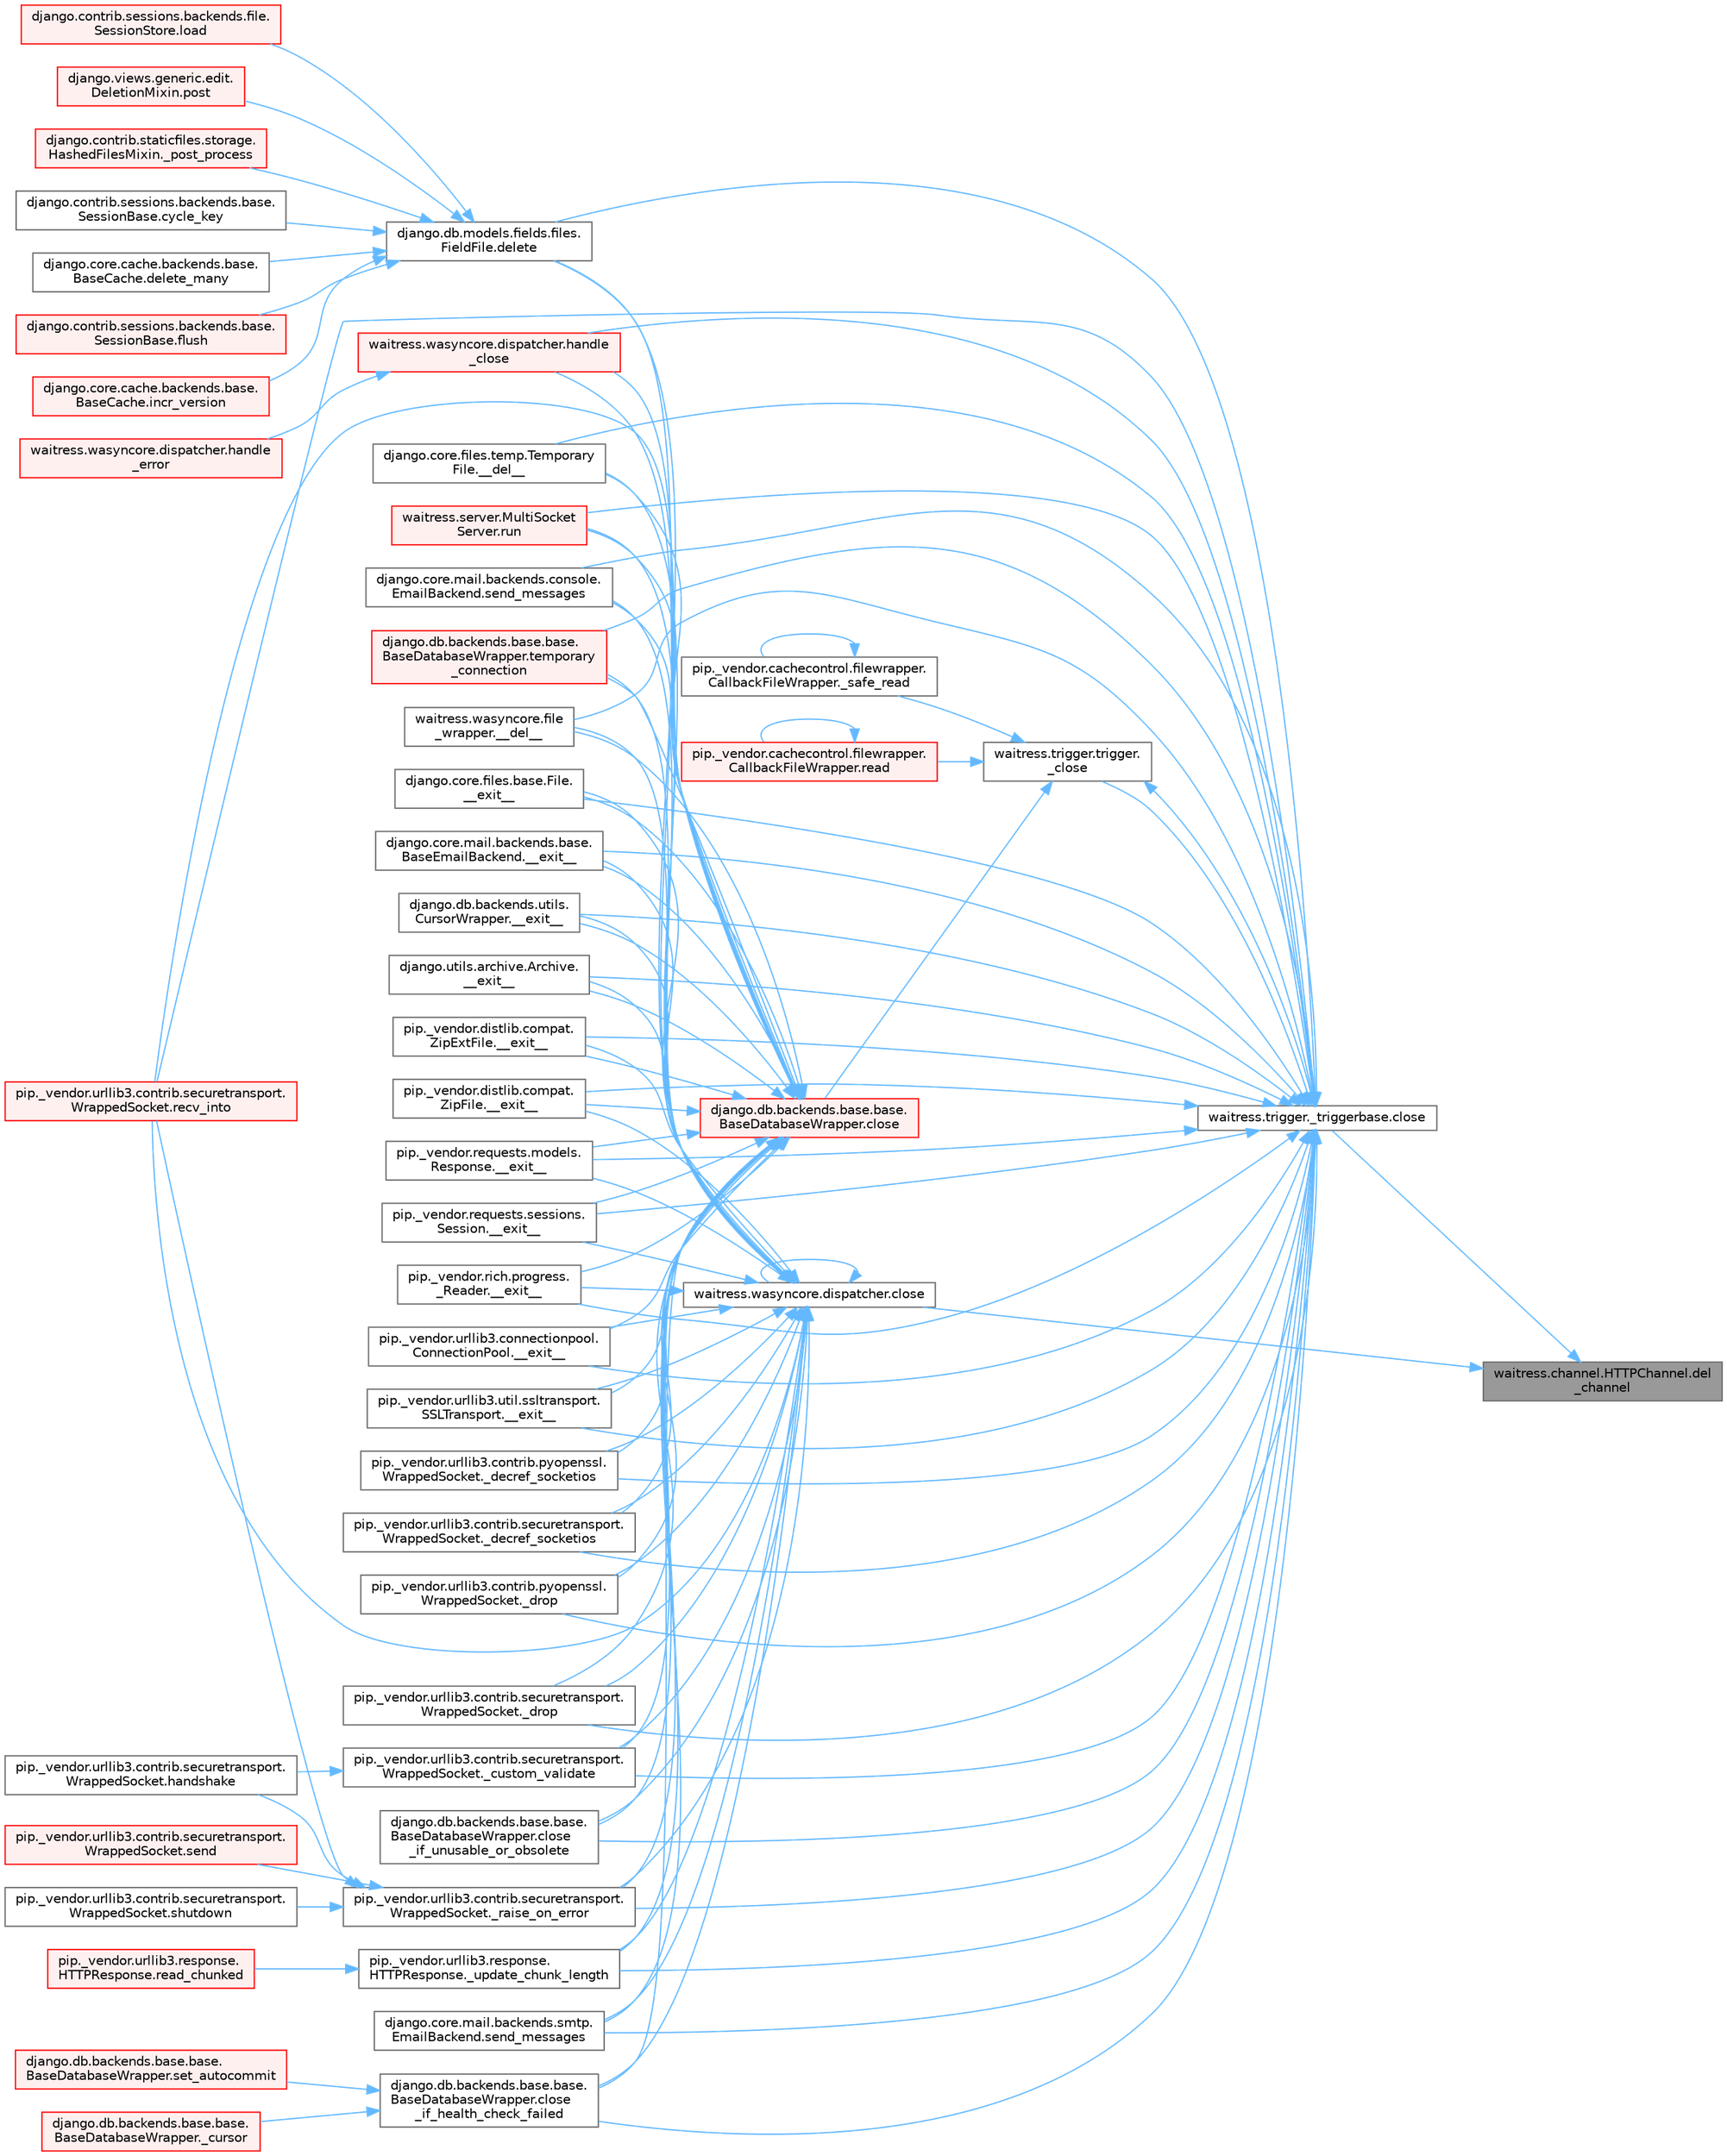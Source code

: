 digraph "waitress.channel.HTTPChannel.del_channel"
{
 // LATEX_PDF_SIZE
  bgcolor="transparent";
  edge [fontname=Helvetica,fontsize=10,labelfontname=Helvetica,labelfontsize=10];
  node [fontname=Helvetica,fontsize=10,shape=box,height=0.2,width=0.4];
  rankdir="RL";
  Node1 [id="Node000001",label="waitress.channel.HTTPChannel.del\l_channel",height=0.2,width=0.4,color="gray40", fillcolor="grey60", style="filled", fontcolor="black",tooltip=" "];
  Node1 -> Node2 [id="edge1_Node000001_Node000002",dir="back",color="steelblue1",style="solid",tooltip=" "];
  Node2 [id="Node000002",label="waitress.trigger._triggerbase.close",height=0.2,width=0.4,color="grey40", fillcolor="white", style="filled",URL="$classwaitress_1_1trigger_1_1__triggerbase.html#a233bfdafc3a89d16231bdb1ffb64c721",tooltip=" "];
  Node2 -> Node3 [id="edge2_Node000002_Node000003",dir="back",color="steelblue1",style="solid",tooltip=" "];
  Node3 [id="Node000003",label="django.core.files.temp.Temporary\lFile.__del__",height=0.2,width=0.4,color="grey40", fillcolor="white", style="filled",URL="$classdjango_1_1core_1_1files_1_1temp_1_1_temporary_file.html#a95809e90e91ff4f43e62813734a1ff5f",tooltip=" "];
  Node2 -> Node4 [id="edge3_Node000002_Node000004",dir="back",color="steelblue1",style="solid",tooltip=" "];
  Node4 [id="Node000004",label="waitress.wasyncore.file\l_wrapper.__del__",height=0.2,width=0.4,color="grey40", fillcolor="white", style="filled",URL="$classwaitress_1_1wasyncore_1_1file__wrapper.html#a4e25ecc24a6210bc5e295c433e632780",tooltip=" "];
  Node2 -> Node5 [id="edge4_Node000002_Node000005",dir="back",color="steelblue1",style="solid",tooltip=" "];
  Node5 [id="Node000005",label="django.core.files.base.File.\l__exit__",height=0.2,width=0.4,color="grey40", fillcolor="white", style="filled",URL="$classdjango_1_1core_1_1files_1_1base_1_1_file.html#ae0b1191c5014d84fee107227495e239c",tooltip=" "];
  Node2 -> Node6 [id="edge5_Node000002_Node000006",dir="back",color="steelblue1",style="solid",tooltip=" "];
  Node6 [id="Node000006",label="django.core.mail.backends.base.\lBaseEmailBackend.__exit__",height=0.2,width=0.4,color="grey40", fillcolor="white", style="filled",URL="$classdjango_1_1core_1_1mail_1_1backends_1_1base_1_1_base_email_backend.html#ab6610ac0ed4aba1a8172e85b59065503",tooltip=" "];
  Node2 -> Node7 [id="edge6_Node000002_Node000007",dir="back",color="steelblue1",style="solid",tooltip=" "];
  Node7 [id="Node000007",label="django.db.backends.utils.\lCursorWrapper.__exit__",height=0.2,width=0.4,color="grey40", fillcolor="white", style="filled",URL="$classdjango_1_1db_1_1backends_1_1utils_1_1_cursor_wrapper.html#a02f5176bb3b2e598d12ac8fdf26f3496",tooltip=" "];
  Node2 -> Node8 [id="edge7_Node000002_Node000008",dir="back",color="steelblue1",style="solid",tooltip=" "];
  Node8 [id="Node000008",label="django.utils.archive.Archive.\l__exit__",height=0.2,width=0.4,color="grey40", fillcolor="white", style="filled",URL="$classdjango_1_1utils_1_1archive_1_1_archive.html#a9a50df9316e6d45236868d7561a13d78",tooltip=" "];
  Node2 -> Node9 [id="edge8_Node000002_Node000009",dir="back",color="steelblue1",style="solid",tooltip=" "];
  Node9 [id="Node000009",label="pip._vendor.distlib.compat.\lZipExtFile.__exit__",height=0.2,width=0.4,color="grey40", fillcolor="white", style="filled",URL="$classpip_1_1__vendor_1_1distlib_1_1compat_1_1_zip_ext_file.html#ad18398fe6a9f5109a3b0a62aa29d830c",tooltip=" "];
  Node2 -> Node10 [id="edge9_Node000002_Node000010",dir="back",color="steelblue1",style="solid",tooltip=" "];
  Node10 [id="Node000010",label="pip._vendor.distlib.compat.\lZipFile.__exit__",height=0.2,width=0.4,color="grey40", fillcolor="white", style="filled",URL="$classpip_1_1__vendor_1_1distlib_1_1compat_1_1_zip_file.html#ae730617981b5947edb5f7838f1caabb4",tooltip=" "];
  Node2 -> Node11 [id="edge10_Node000002_Node000011",dir="back",color="steelblue1",style="solid",tooltip=" "];
  Node11 [id="Node000011",label="pip._vendor.requests.models.\lResponse.__exit__",height=0.2,width=0.4,color="grey40", fillcolor="white", style="filled",URL="$classpip_1_1__vendor_1_1requests_1_1models_1_1_response.html#a1f5f32680ba6cd5002b2c19b7b8b0705",tooltip=" "];
  Node2 -> Node12 [id="edge11_Node000002_Node000012",dir="back",color="steelblue1",style="solid",tooltip=" "];
  Node12 [id="Node000012",label="pip._vendor.requests.sessions.\lSession.__exit__",height=0.2,width=0.4,color="grey40", fillcolor="white", style="filled",URL="$classpip_1_1__vendor_1_1requests_1_1sessions_1_1_session.html#aa063240820ab2fc28ed471a014a47963",tooltip=" "];
  Node2 -> Node13 [id="edge12_Node000002_Node000013",dir="back",color="steelblue1",style="solid",tooltip=" "];
  Node13 [id="Node000013",label="pip._vendor.rich.progress.\l_Reader.__exit__",height=0.2,width=0.4,color="grey40", fillcolor="white", style="filled",URL="$classpip_1_1__vendor_1_1rich_1_1progress_1_1___reader.html#a82781ca9c3ea0f5a0a3f9bd309e05b85",tooltip=" "];
  Node2 -> Node14 [id="edge13_Node000002_Node000014",dir="back",color="steelblue1",style="solid",tooltip=" "];
  Node14 [id="Node000014",label="pip._vendor.urllib3.connectionpool.\lConnectionPool.__exit__",height=0.2,width=0.4,color="grey40", fillcolor="white", style="filled",URL="$classpip_1_1__vendor_1_1urllib3_1_1connectionpool_1_1_connection_pool.html#adfa39f03564a54c98c18206145aa9d0f",tooltip=" "];
  Node2 -> Node15 [id="edge14_Node000002_Node000015",dir="back",color="steelblue1",style="solid",tooltip=" "];
  Node15 [id="Node000015",label="pip._vendor.urllib3.util.ssltransport.\lSSLTransport.__exit__",height=0.2,width=0.4,color="grey40", fillcolor="white", style="filled",URL="$classpip_1_1__vendor_1_1urllib3_1_1util_1_1ssltransport_1_1_s_s_l_transport.html#ae3f2aec625e9a75bbcd96b467cf3b7fd",tooltip=" "];
  Node2 -> Node16 [id="edge15_Node000002_Node000016",dir="back",color="steelblue1",style="solid",tooltip=" "];
  Node16 [id="Node000016",label="waitress.trigger.trigger.\l_close",height=0.2,width=0.4,color="grey40", fillcolor="white", style="filled",URL="$classwaitress_1_1trigger_1_1trigger.html#a6d2c9b3a930a46129c0d45122ee19494",tooltip=" "];
  Node16 -> Node17 [id="edge16_Node000016_Node000017",dir="back",color="steelblue1",style="solid",tooltip=" "];
  Node17 [id="Node000017",label="pip._vendor.cachecontrol.filewrapper.\lCallbackFileWrapper._safe_read",height=0.2,width=0.4,color="grey40", fillcolor="white", style="filled",URL="$classpip_1_1__vendor_1_1cachecontrol_1_1filewrapper_1_1_callback_file_wrapper.html#aa5efb6219ceca3e2b3d937a8a91a7e5f",tooltip=" "];
  Node17 -> Node17 [id="edge17_Node000017_Node000017",dir="back",color="steelblue1",style="solid",tooltip=" "];
  Node16 -> Node18 [id="edge18_Node000016_Node000018",dir="back",color="steelblue1",style="solid",tooltip=" "];
  Node18 [id="Node000018",label="django.db.backends.base.base.\lBaseDatabaseWrapper.close",height=0.2,width=0.4,color="red", fillcolor="#FFF0F0", style="filled",URL="$classdjango_1_1db_1_1backends_1_1base_1_1base_1_1_base_database_wrapper.html#a01214a9b91408274fbc34cb062baf2bc",tooltip=" "];
  Node18 -> Node3 [id="edge19_Node000018_Node000003",dir="back",color="steelblue1",style="solid",tooltip=" "];
  Node18 -> Node4 [id="edge20_Node000018_Node000004",dir="back",color="steelblue1",style="solid",tooltip=" "];
  Node18 -> Node5 [id="edge21_Node000018_Node000005",dir="back",color="steelblue1",style="solid",tooltip=" "];
  Node18 -> Node6 [id="edge22_Node000018_Node000006",dir="back",color="steelblue1",style="solid",tooltip=" "];
  Node18 -> Node7 [id="edge23_Node000018_Node000007",dir="back",color="steelblue1",style="solid",tooltip=" "];
  Node18 -> Node8 [id="edge24_Node000018_Node000008",dir="back",color="steelblue1",style="solid",tooltip=" "];
  Node18 -> Node9 [id="edge25_Node000018_Node000009",dir="back",color="steelblue1",style="solid",tooltip=" "];
  Node18 -> Node10 [id="edge26_Node000018_Node000010",dir="back",color="steelblue1",style="solid",tooltip=" "];
  Node18 -> Node11 [id="edge27_Node000018_Node000011",dir="back",color="steelblue1",style="solid",tooltip=" "];
  Node18 -> Node12 [id="edge28_Node000018_Node000012",dir="back",color="steelblue1",style="solid",tooltip=" "];
  Node18 -> Node13 [id="edge29_Node000018_Node000013",dir="back",color="steelblue1",style="solid",tooltip=" "];
  Node18 -> Node14 [id="edge30_Node000018_Node000014",dir="back",color="steelblue1",style="solid",tooltip=" "];
  Node18 -> Node15 [id="edge31_Node000018_Node000015",dir="back",color="steelblue1",style="solid",tooltip=" "];
  Node18 -> Node74 [id="edge32_Node000018_Node000074",dir="back",color="steelblue1",style="solid",tooltip=" "];
  Node74 [id="Node000074",label="pip._vendor.urllib3.contrib.securetransport.\lWrappedSocket._custom_validate",height=0.2,width=0.4,color="grey40", fillcolor="white", style="filled",URL="$classpip_1_1__vendor_1_1urllib3_1_1contrib_1_1securetransport_1_1_wrapped_socket.html#a792d7036b5574cd74ffbf75a1d40e8ea",tooltip=" "];
  Node74 -> Node75 [id="edge33_Node000074_Node000075",dir="back",color="steelblue1",style="solid",tooltip=" "];
  Node75 [id="Node000075",label="pip._vendor.urllib3.contrib.securetransport.\lWrappedSocket.handshake",height=0.2,width=0.4,color="grey40", fillcolor="white", style="filled",URL="$classpip_1_1__vendor_1_1urllib3_1_1contrib_1_1securetransport_1_1_wrapped_socket.html#ac0de046ad30d232ba19920b348f1b1e3",tooltip=" "];
  Node18 -> Node76 [id="edge34_Node000018_Node000076",dir="back",color="steelblue1",style="solid",tooltip=" "];
  Node76 [id="Node000076",label="pip._vendor.urllib3.contrib.pyopenssl.\lWrappedSocket._decref_socketios",height=0.2,width=0.4,color="grey40", fillcolor="white", style="filled",URL="$classpip_1_1__vendor_1_1urllib3_1_1contrib_1_1pyopenssl_1_1_wrapped_socket.html#a852978001c35f19a5668b6b635b4d466",tooltip=" "];
  Node18 -> Node77 [id="edge35_Node000018_Node000077",dir="back",color="steelblue1",style="solid",tooltip=" "];
  Node77 [id="Node000077",label="pip._vendor.urllib3.contrib.securetransport.\lWrappedSocket._decref_socketios",height=0.2,width=0.4,color="grey40", fillcolor="white", style="filled",URL="$classpip_1_1__vendor_1_1urllib3_1_1contrib_1_1securetransport_1_1_wrapped_socket.html#aece833c51ea926f1a23410d725e8e0bc",tooltip=" "];
  Node18 -> Node78 [id="edge36_Node000018_Node000078",dir="back",color="steelblue1",style="solid",tooltip=" "];
  Node78 [id="Node000078",label="pip._vendor.urllib3.contrib.pyopenssl.\lWrappedSocket._drop",height=0.2,width=0.4,color="grey40", fillcolor="white", style="filled",URL="$classpip_1_1__vendor_1_1urllib3_1_1contrib_1_1pyopenssl_1_1_wrapped_socket.html#a7d3e248bcf60a9d8606bbcde69f785f5",tooltip=" "];
  Node18 -> Node79 [id="edge37_Node000018_Node000079",dir="back",color="steelblue1",style="solid",tooltip=" "];
  Node79 [id="Node000079",label="pip._vendor.urllib3.contrib.securetransport.\lWrappedSocket._drop",height=0.2,width=0.4,color="grey40", fillcolor="white", style="filled",URL="$classpip_1_1__vendor_1_1urllib3_1_1contrib_1_1securetransport_1_1_wrapped_socket.html#aa5120335fca67c7dd6cc4b1cf6d7e74f",tooltip=" "];
  Node18 -> Node80 [id="edge38_Node000018_Node000080",dir="back",color="steelblue1",style="solid",tooltip=" "];
  Node80 [id="Node000080",label="pip._vendor.urllib3.contrib.securetransport.\lWrappedSocket._raise_on_error",height=0.2,width=0.4,color="grey40", fillcolor="white", style="filled",URL="$classpip_1_1__vendor_1_1urllib3_1_1contrib_1_1securetransport_1_1_wrapped_socket.html#ae89ceec48b026fbcf5e9888ee21e0c09",tooltip=" "];
  Node80 -> Node75 [id="edge39_Node000080_Node000075",dir="back",color="steelblue1",style="solid",tooltip=" "];
  Node80 -> Node81 [id="edge40_Node000080_Node000081",dir="back",color="steelblue1",style="solid",tooltip=" "];
  Node81 [id="Node000081",label="pip._vendor.urllib3.contrib.securetransport.\lWrappedSocket.recv_into",height=0.2,width=0.4,color="red", fillcolor="#FFF0F0", style="filled",URL="$classpip_1_1__vendor_1_1urllib3_1_1contrib_1_1securetransport_1_1_wrapped_socket.html#aedfc3cd814ef6075e6907e05860b45d6",tooltip=" "];
  Node80 -> Node88 [id="edge41_Node000080_Node000088",dir="back",color="steelblue1",style="solid",tooltip=" "];
  Node88 [id="Node000088",label="pip._vendor.urllib3.contrib.securetransport.\lWrappedSocket.send",height=0.2,width=0.4,color="red", fillcolor="#FFF0F0", style="filled",URL="$classpip_1_1__vendor_1_1urllib3_1_1contrib_1_1securetransport_1_1_wrapped_socket.html#afefa6637ff2836086372e94b4872b076",tooltip=" "];
  Node80 -> Node3168 [id="edge42_Node000080_Node003168",dir="back",color="steelblue1",style="solid",tooltip=" "];
  Node3168 [id="Node003168",label="pip._vendor.urllib3.contrib.securetransport.\lWrappedSocket.shutdown",height=0.2,width=0.4,color="grey40", fillcolor="white", style="filled",URL="$classpip_1_1__vendor_1_1urllib3_1_1contrib_1_1securetransport_1_1_wrapped_socket.html#a79f6f2e4ac70c666d900fead9d4d577d",tooltip=" "];
  Node18 -> Node188 [id="edge43_Node000018_Node000188",dir="back",color="steelblue1",style="solid",tooltip=" "];
  Node188 [id="Node000188",label="pip._vendor.urllib3.response.\lHTTPResponse._update_chunk_length",height=0.2,width=0.4,color="grey40", fillcolor="white", style="filled",URL="$classpip_1_1__vendor_1_1urllib3_1_1response_1_1_h_t_t_p_response.html#adbdd73c32bc7b36f2120d5ab8189e8d8",tooltip=" "];
  Node188 -> Node189 [id="edge44_Node000188_Node000189",dir="back",color="steelblue1",style="solid",tooltip=" "];
  Node189 [id="Node000189",label="pip._vendor.urllib3.response.\lHTTPResponse.read_chunked",height=0.2,width=0.4,color="red", fillcolor="#FFF0F0", style="filled",URL="$classpip_1_1__vendor_1_1urllib3_1_1response_1_1_h_t_t_p_response.html#a6d821d8da48e729768e93a7058db6d8e",tooltip=" "];
  Node18 -> Node411 [id="edge45_Node000018_Node000411",dir="back",color="steelblue1",style="solid",tooltip=" "];
  Node411 [id="Node000411",label="django.db.backends.base.base.\lBaseDatabaseWrapper.close\l_if_health_check_failed",height=0.2,width=0.4,color="grey40", fillcolor="white", style="filled",URL="$classdjango_1_1db_1_1backends_1_1base_1_1base_1_1_base_database_wrapper.html#a3f4d11734d2da94781f00468b6bd3981",tooltip=" "];
  Node411 -> Node412 [id="edge46_Node000411_Node000412",dir="back",color="steelblue1",style="solid",tooltip=" "];
  Node412 [id="Node000412",label="django.db.backends.base.base.\lBaseDatabaseWrapper._cursor",height=0.2,width=0.4,color="red", fillcolor="#FFF0F0", style="filled",URL="$classdjango_1_1db_1_1backends_1_1base_1_1base_1_1_base_database_wrapper.html#a4ab6e7f33d17ad7228f40516ace60c5f",tooltip=" "];
  Node411 -> Node468 [id="edge47_Node000411_Node000468",dir="back",color="steelblue1",style="solid",tooltip=" "];
  Node468 [id="Node000468",label="django.db.backends.base.base.\lBaseDatabaseWrapper.set_autocommit",height=0.2,width=0.4,color="red", fillcolor="#FFF0F0", style="filled",URL="$classdjango_1_1db_1_1backends_1_1base_1_1base_1_1_base_database_wrapper.html#ab1e9f32c123e4ccc36e4e7ae370d4fc2",tooltip=" "];
  Node18 -> Node1566 [id="edge48_Node000018_Node001566",dir="back",color="steelblue1",style="solid",tooltip=" "];
  Node1566 [id="Node001566",label="django.db.backends.base.base.\lBaseDatabaseWrapper.close\l_if_unusable_or_obsolete",height=0.2,width=0.4,color="grey40", fillcolor="white", style="filled",URL="$classdjango_1_1db_1_1backends_1_1base_1_1base_1_1_base_database_wrapper.html#a599dfc5a8da20da69ffa5a94869dad01",tooltip=" "];
  Node18 -> Node1567 [id="edge49_Node000018_Node001567",dir="back",color="steelblue1",style="solid",tooltip=" "];
  Node1567 [id="Node001567",label="django.db.models.fields.files.\lFieldFile.delete",height=0.2,width=0.4,color="grey40", fillcolor="white", style="filled",URL="$classdjango_1_1db_1_1models_1_1fields_1_1files_1_1_field_file.html#a9ceb820ca3d1263f793b61694dbc8214",tooltip=" "];
  Node1567 -> Node68 [id="edge50_Node001567_Node000068",dir="back",color="steelblue1",style="solid",tooltip=" "];
  Node68 [id="Node000068",label="django.contrib.staticfiles.storage.\lHashedFilesMixin._post_process",height=0.2,width=0.4,color="red", fillcolor="#FFF0F0", style="filled",URL="$classdjango_1_1contrib_1_1staticfiles_1_1storage_1_1_hashed_files_mixin.html#aa0c820223a4e686edd5d2c333d5a9336",tooltip=" "];
  Node1567 -> Node70 [id="edge51_Node001567_Node000070",dir="back",color="steelblue1",style="solid",tooltip=" "];
  Node70 [id="Node000070",label="django.contrib.sessions.backends.base.\lSessionBase.cycle_key",height=0.2,width=0.4,color="grey40", fillcolor="white", style="filled",URL="$classdjango_1_1contrib_1_1sessions_1_1backends_1_1base_1_1_session_base.html#a6955e9bebe4e5b7d463bccfcf9181016",tooltip=" "];
  Node1567 -> Node71 [id="edge52_Node001567_Node000071",dir="back",color="steelblue1",style="solid",tooltip=" "];
  Node71 [id="Node000071",label="django.core.cache.backends.base.\lBaseCache.delete_many",height=0.2,width=0.4,color="grey40", fillcolor="white", style="filled",URL="$classdjango_1_1core_1_1cache_1_1backends_1_1base_1_1_base_cache.html#a560226c6c5f05daec8c96ade18aa752b",tooltip=" "];
  Node1567 -> Node72 [id="edge53_Node001567_Node000072",dir="back",color="steelblue1",style="solid",tooltip=" "];
  Node72 [id="Node000072",label="django.contrib.sessions.backends.base.\lSessionBase.flush",height=0.2,width=0.4,color="red", fillcolor="#FFF0F0", style="filled",URL="$classdjango_1_1contrib_1_1sessions_1_1backends_1_1base_1_1_session_base.html#a915ab38003d5f0be1ce9f849583910bb",tooltip=" "];
  Node1567 -> Node516 [id="edge54_Node001567_Node000516",dir="back",color="steelblue1",style="solid",tooltip=" "];
  Node516 [id="Node000516",label="django.core.cache.backends.base.\lBaseCache.incr_version",height=0.2,width=0.4,color="red", fillcolor="#FFF0F0", style="filled",URL="$classdjango_1_1core_1_1cache_1_1backends_1_1base_1_1_base_cache.html#a3ac7d74ffcfca67e2afee86ecf858b34",tooltip=" "];
  Node1567 -> Node512 [id="edge55_Node001567_Node000512",dir="back",color="steelblue1",style="solid",tooltip=" "];
  Node512 [id="Node000512",label="django.contrib.sessions.backends.file.\lSessionStore.load",height=0.2,width=0.4,color="red", fillcolor="#FFF0F0", style="filled",URL="$classdjango_1_1contrib_1_1sessions_1_1backends_1_1file_1_1_session_store.html#a408fa63512306fbaa7bbb62742f0295f",tooltip=" "];
  Node1567 -> Node518 [id="edge56_Node001567_Node000518",dir="back",color="steelblue1",style="solid",tooltip=" "];
  Node518 [id="Node000518",label="django.views.generic.edit.\lDeletionMixin.post",height=0.2,width=0.4,color="red", fillcolor="#FFF0F0", style="filled",URL="$classdjango_1_1views_1_1generic_1_1edit_1_1_deletion_mixin.html#a93358facc5cc6e84423e8471745b2a68",tooltip=" "];
  Node18 -> Node1568 [id="edge57_Node000018_Node001568",dir="back",color="steelblue1",style="solid",tooltip=" "];
  Node1568 [id="Node001568",label="waitress.wasyncore.dispatcher.handle\l_close",height=0.2,width=0.4,color="red", fillcolor="#FFF0F0", style="filled",URL="$classwaitress_1_1wasyncore_1_1dispatcher.html#a3aa67ce99ade5536c206ebc997189803",tooltip=" "];
  Node1568 -> Node1569 [id="edge58_Node001568_Node001569",dir="back",color="steelblue1",style="solid",tooltip=" "];
  Node1569 [id="Node001569",label="waitress.wasyncore.dispatcher.handle\l_error",height=0.2,width=0.4,color="red", fillcolor="#FFF0F0", style="filled",URL="$classwaitress_1_1wasyncore_1_1dispatcher.html#ac450ef71bd43abf1a828bc23569cf0ba",tooltip=" "];
  Node18 -> Node81 [id="edge59_Node000018_Node000081",dir="back",color="steelblue1",style="solid",tooltip=" "];
  Node18 -> Node1589 [id="edge60_Node000018_Node001589",dir="back",color="steelblue1",style="solid",tooltip=" "];
  Node1589 [id="Node001589",label="waitress.server.MultiSocket\lServer.run",height=0.2,width=0.4,color="red", fillcolor="#FFF0F0", style="filled",URL="$classwaitress_1_1server_1_1_multi_socket_server.html#ab67cbf2d39ebd4060101ae1cbb6bec51",tooltip=" "];
  Node18 -> Node1308 [id="edge61_Node000018_Node001308",dir="back",color="steelblue1",style="solid",tooltip=" "];
  Node1308 [id="Node001308",label="django.core.mail.backends.console.\lEmailBackend.send_messages",height=0.2,width=0.4,color="grey40", fillcolor="white", style="filled",URL="$classdjango_1_1core_1_1mail_1_1backends_1_1console_1_1_email_backend.html#ae3c7f922df87a228638e98cbb97a3deb",tooltip=" "];
  Node18 -> Node1309 [id="edge62_Node000018_Node001309",dir="back",color="steelblue1",style="solid",tooltip=" "];
  Node1309 [id="Node001309",label="django.core.mail.backends.smtp.\lEmailBackend.send_messages",height=0.2,width=0.4,color="grey40", fillcolor="white", style="filled",URL="$classdjango_1_1core_1_1mail_1_1backends_1_1smtp_1_1_email_backend.html#a0d829964e867581b24047266e5c3dca6",tooltip=" "];
  Node18 -> Node1590 [id="edge63_Node000018_Node001590",dir="back",color="steelblue1",style="solid",tooltip=" "];
  Node1590 [id="Node001590",label="django.db.backends.base.base.\lBaseDatabaseWrapper.temporary\l_connection",height=0.2,width=0.4,color="red", fillcolor="#FFF0F0", style="filled",URL="$classdjango_1_1db_1_1backends_1_1base_1_1base_1_1_base_database_wrapper.html#a605fd92d7af39b1b987426a269121b0c",tooltip=" "];
  Node16 -> Node2 [id="edge64_Node000016_Node000002",dir="back",color="steelblue1",style="solid",tooltip=" "];
  Node16 -> Node20 [id="edge65_Node000016_Node000020",dir="back",color="steelblue1",style="solid",tooltip=" "];
  Node20 [id="Node000020",label="pip._vendor.cachecontrol.filewrapper.\lCallbackFileWrapper.read",height=0.2,width=0.4,color="red", fillcolor="#FFF0F0", style="filled",URL="$classpip_1_1__vendor_1_1cachecontrol_1_1filewrapper_1_1_callback_file_wrapper.html#afceb112c071f7b24b9db274a61213b68",tooltip=" "];
  Node20 -> Node20 [id="edge66_Node000020_Node000020",dir="back",color="steelblue1",style="solid",tooltip=" "];
  Node2 -> Node74 [id="edge67_Node000002_Node000074",dir="back",color="steelblue1",style="solid",tooltip=" "];
  Node2 -> Node76 [id="edge68_Node000002_Node000076",dir="back",color="steelblue1",style="solid",tooltip=" "];
  Node2 -> Node77 [id="edge69_Node000002_Node000077",dir="back",color="steelblue1",style="solid",tooltip=" "];
  Node2 -> Node78 [id="edge70_Node000002_Node000078",dir="back",color="steelblue1",style="solid",tooltip=" "];
  Node2 -> Node79 [id="edge71_Node000002_Node000079",dir="back",color="steelblue1",style="solid",tooltip=" "];
  Node2 -> Node80 [id="edge72_Node000002_Node000080",dir="back",color="steelblue1",style="solid",tooltip=" "];
  Node2 -> Node188 [id="edge73_Node000002_Node000188",dir="back",color="steelblue1",style="solid",tooltip=" "];
  Node2 -> Node411 [id="edge74_Node000002_Node000411",dir="back",color="steelblue1",style="solid",tooltip=" "];
  Node2 -> Node1566 [id="edge75_Node000002_Node001566",dir="back",color="steelblue1",style="solid",tooltip=" "];
  Node2 -> Node1567 [id="edge76_Node000002_Node001567",dir="back",color="steelblue1",style="solid",tooltip=" "];
  Node2 -> Node1568 [id="edge77_Node000002_Node001568",dir="back",color="steelblue1",style="solid",tooltip=" "];
  Node2 -> Node81 [id="edge78_Node000002_Node000081",dir="back",color="steelblue1",style="solid",tooltip=" "];
  Node2 -> Node1589 [id="edge79_Node000002_Node001589",dir="back",color="steelblue1",style="solid",tooltip=" "];
  Node2 -> Node1308 [id="edge80_Node000002_Node001308",dir="back",color="steelblue1",style="solid",tooltip=" "];
  Node2 -> Node1309 [id="edge81_Node000002_Node001309",dir="back",color="steelblue1",style="solid",tooltip=" "];
  Node2 -> Node1590 [id="edge82_Node000002_Node001590",dir="back",color="steelblue1",style="solid",tooltip=" "];
  Node1 -> Node3185 [id="edge83_Node000001_Node003185",dir="back",color="steelblue1",style="solid",tooltip=" "];
  Node3185 [id="Node003185",label="waitress.wasyncore.dispatcher.close",height=0.2,width=0.4,color="grey40", fillcolor="white", style="filled",URL="$classwaitress_1_1wasyncore_1_1dispatcher.html#a583c436524ac65442f8c2b3785a44b5c",tooltip=" "];
  Node3185 -> Node3 [id="edge84_Node003185_Node000003",dir="back",color="steelblue1",style="solid",tooltip=" "];
  Node3185 -> Node4 [id="edge85_Node003185_Node000004",dir="back",color="steelblue1",style="solid",tooltip=" "];
  Node3185 -> Node5 [id="edge86_Node003185_Node000005",dir="back",color="steelblue1",style="solid",tooltip=" "];
  Node3185 -> Node6 [id="edge87_Node003185_Node000006",dir="back",color="steelblue1",style="solid",tooltip=" "];
  Node3185 -> Node7 [id="edge88_Node003185_Node000007",dir="back",color="steelblue1",style="solid",tooltip=" "];
  Node3185 -> Node8 [id="edge89_Node003185_Node000008",dir="back",color="steelblue1",style="solid",tooltip=" "];
  Node3185 -> Node9 [id="edge90_Node003185_Node000009",dir="back",color="steelblue1",style="solid",tooltip=" "];
  Node3185 -> Node10 [id="edge91_Node003185_Node000010",dir="back",color="steelblue1",style="solid",tooltip=" "];
  Node3185 -> Node11 [id="edge92_Node003185_Node000011",dir="back",color="steelblue1",style="solid",tooltip=" "];
  Node3185 -> Node12 [id="edge93_Node003185_Node000012",dir="back",color="steelblue1",style="solid",tooltip=" "];
  Node3185 -> Node13 [id="edge94_Node003185_Node000013",dir="back",color="steelblue1",style="solid",tooltip=" "];
  Node3185 -> Node14 [id="edge95_Node003185_Node000014",dir="back",color="steelblue1",style="solid",tooltip=" "];
  Node3185 -> Node15 [id="edge96_Node003185_Node000015",dir="back",color="steelblue1",style="solid",tooltip=" "];
  Node3185 -> Node74 [id="edge97_Node003185_Node000074",dir="back",color="steelblue1",style="solid",tooltip=" "];
  Node3185 -> Node76 [id="edge98_Node003185_Node000076",dir="back",color="steelblue1",style="solid",tooltip=" "];
  Node3185 -> Node77 [id="edge99_Node003185_Node000077",dir="back",color="steelblue1",style="solid",tooltip=" "];
  Node3185 -> Node78 [id="edge100_Node003185_Node000078",dir="back",color="steelblue1",style="solid",tooltip=" "];
  Node3185 -> Node79 [id="edge101_Node003185_Node000079",dir="back",color="steelblue1",style="solid",tooltip=" "];
  Node3185 -> Node80 [id="edge102_Node003185_Node000080",dir="back",color="steelblue1",style="solid",tooltip=" "];
  Node3185 -> Node188 [id="edge103_Node003185_Node000188",dir="back",color="steelblue1",style="solid",tooltip=" "];
  Node3185 -> Node3185 [id="edge104_Node003185_Node003185",dir="back",color="steelblue1",style="solid",tooltip=" "];
  Node3185 -> Node411 [id="edge105_Node003185_Node000411",dir="back",color="steelblue1",style="solid",tooltip=" "];
  Node3185 -> Node1566 [id="edge106_Node003185_Node001566",dir="back",color="steelblue1",style="solid",tooltip=" "];
  Node3185 -> Node1567 [id="edge107_Node003185_Node001567",dir="back",color="steelblue1",style="solid",tooltip=" "];
  Node3185 -> Node1568 [id="edge108_Node003185_Node001568",dir="back",color="steelblue1",style="solid",tooltip=" "];
  Node3185 -> Node81 [id="edge109_Node003185_Node000081",dir="back",color="steelblue1",style="solid",tooltip=" "];
  Node3185 -> Node1589 [id="edge110_Node003185_Node001589",dir="back",color="steelblue1",style="solid",tooltip=" "];
  Node3185 -> Node1308 [id="edge111_Node003185_Node001308",dir="back",color="steelblue1",style="solid",tooltip=" "];
  Node3185 -> Node1309 [id="edge112_Node003185_Node001309",dir="back",color="steelblue1",style="solid",tooltip=" "];
  Node3185 -> Node1590 [id="edge113_Node003185_Node001590",dir="back",color="steelblue1",style="solid",tooltip=" "];
}

